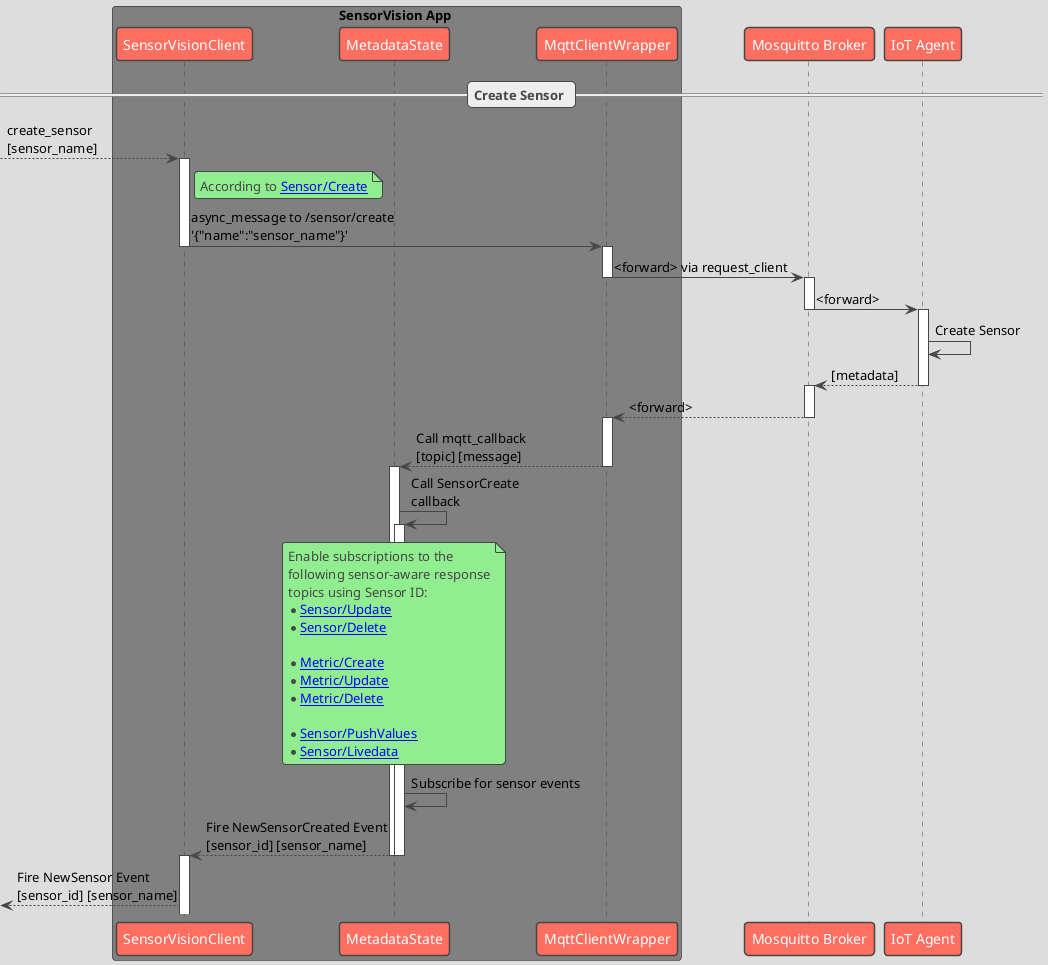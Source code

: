 @startuml

!theme toy

box SensorVision App #grey
    participant SensorVisionClient as Client
    participant MetadataState as State
    participant MqttClientWrapper as Mqtt
end box

participant "Mosquitto Broker" as Broker
participant "IoT Agent" as Agent

== Create Sensor ==
--> Client ++: create_sensor\n[sensor_name]
note right Client: According to [[https://docs-iot.teamviewer.com/mqtt-api/#531-create Sensor/Create]]
Client -> Mqtt --++: async_message to /sensor/create\n'{"name":"sensor_name"}'
Mqtt -> Broker --++: <forward> via request_client
Broker -> Agent --++: <forward>
Agent -> Agent : Create Sensor
Broker <-- Agent --++: [metadata]
Mqtt <-- Broker --++: <forward>
State <-- Mqtt --++: Call mqtt_callback\n[topic] [message]
State -> State ++: Call SensorCreate\ncallback
note over State
Enable subscriptions to the
following sensor-aware response
topics using Sensor ID:
* [[https://docs-iot.teamviewer.com/mqtt-api/#533-update Sensor/Update]]
* [[https://docs-iot.teamviewer.com/mqtt-api/#534-delete Sensor/Delete]]

* [[https://docs-iot.teamviewer.com/mqtt-api/#541-create Metric/Create]]
* [[https://docs-iot.teamviewer.com/mqtt-api/#543-update Metric/Update]]
* [[https://docs-iot.teamviewer.com/mqtt-api/#534-delete Metric/Delete]]

* [[https://docs-iot.teamviewer.com/mqtt-api/#51-push-metric-values Sensor/PushValues]]
* [[https://docs-iot.teamviewer.com/mqtt-api/#52-get-metric-values Sensor/Livedata]]
end note
State -> State : Subscribe for sensor events
Client <-- State --++: Fire NewSensorCreated Event\n[sensor_id] [sensor_name]
deactivate State
<-- Client: Fire NewSensor Event\n[sensor_id] [sensor_name]

@enduml
